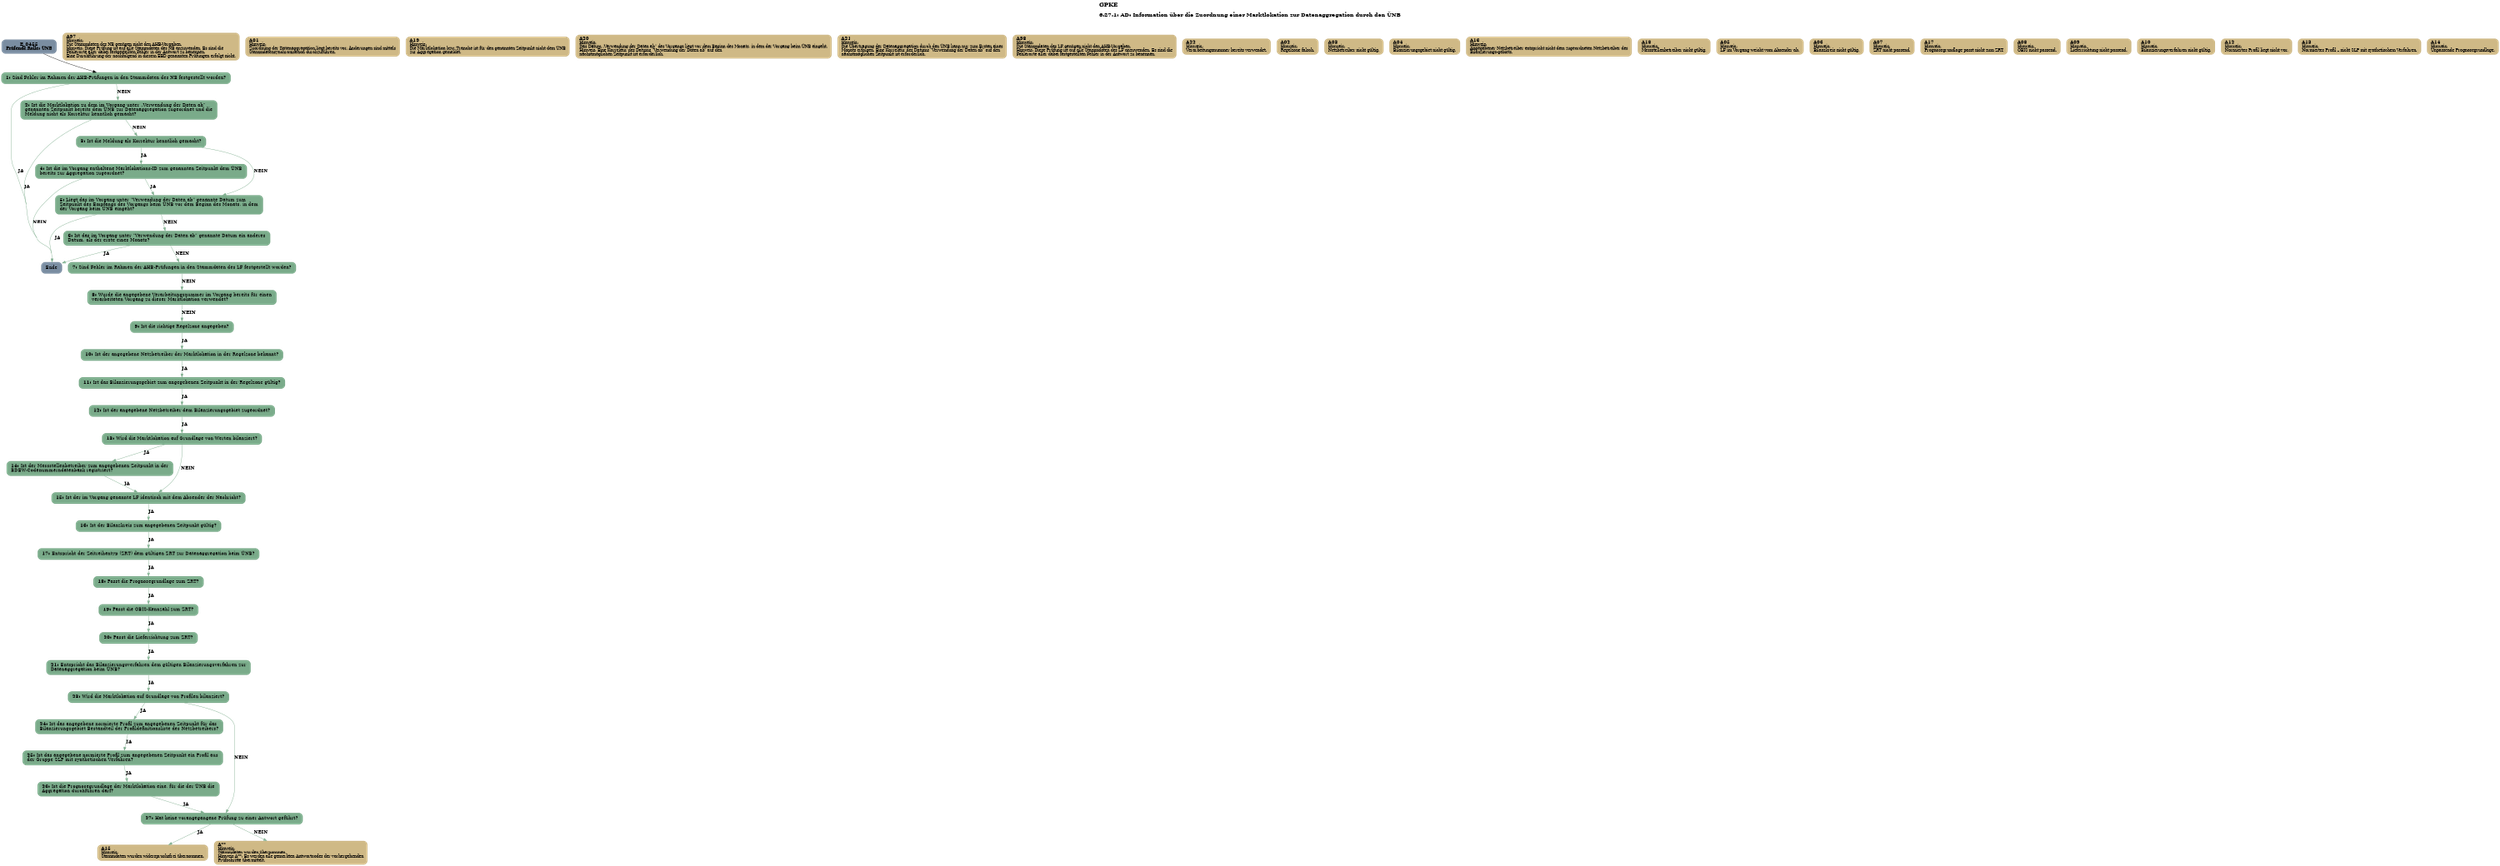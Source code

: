 digraph D {
    labelloc="t";
    label=<<B><FONT POINT-SIZE="18">GPKE</FONT></B><BR align="left"/><BR/><B><FONT POINT-SIZE="16">6.27.1: AD: Information über die Zuordnung einer Marktlokation zur Datenaggregation durch den ÜNB</FONT></B><BR align="left"/><BR/><BR/><BR/>>;
    ratio="compress";
    concentrate=true;
    pack=true;
    rankdir=TB;
    packmode="array";
    size="20,20";
    "Start" [margin="0.2,0.12", shape=box, style="filled,rounded", penwidth=0.0, fillcolor="#7a8da1", label=<<B>E_0455</B><BR align="center"/><FONT point-size="12"><B><U>Prüfende Rolle:</U> ÜNB</B></FONT><BR align="center"/>>];
    "1" [margin="0.2,0.12", shape=box, style="filled,rounded", penwidth=0.0, fillcolor="#7aab8a", label=<<B>1: </B>Sind Fehler im Rahmen der AHB-Prüfungen in den Stammdaten des NB festgestellt worden?<BR align="left"/>>];
    "A97" [margin="0.17,0.08", shape=box, style="filled,rounded", penwidth=0.0, fillcolor="#cfb986", label=<<B>A97</B><BR align="left"/><FONT point-size="12"><U>Hinweis:</U><BR align="left"/>Die Stammdaten des NB genügen nicht den AHB-Vorgaben.<BR align="left"/>Hinweis: Diese Prüfung ist auf alle Stammdaten des NB anzuwenden. Es sind die<BR align="left"/>Fehlerorte aller dabei festgestellten Fehler in der Antwort zu benennen.<BR align="left"/>Eine Durchführung der nachfolgend in diesem EBD genannten Prüfungen erfolgt nicht.<BR align="left"/></FONT>>];
    "Ende" [margin="0.2,0.12", shape=box, style="filled,rounded", penwidth=0.0, fillcolor="#7a8da1", label="Ende"];
    "2" [margin="0.2,0.12", shape=box, style="filled,rounded", penwidth=0.0, fillcolor="#7aab8a", label=<<B>2: </B>Ist die Marktlokation zu dem im Vorgang unter „Verwendung der Daten ab“<BR align="left"/>genannten Zeitpunkt bereits dem ÜNB zur Datenaggregation zugeordnet und die<BR align="left"/>Meldung nicht als Korrektur kenntlich gemacht?<BR align="left"/>>];
    "A01" [margin="0.17,0.08", shape=box, style="filled,rounded", penwidth=0.0, fillcolor="#cfb986", label=<<B>A01</B><BR align="left"/><FONT point-size="12"><U>Hinweis:</U><BR align="left"/>Zuordnung der Datenaggregation liegt bereits vor. Änderungen sind mittels<BR align="left"/>Stammdatensynchronisation durchzuführen.<BR align="left"/></FONT>>];
    "3" [margin="0.2,0.12", shape=box, style="filled,rounded", penwidth=0.0, fillcolor="#7aab8a", label=<<B>3: </B>Ist die Meldung als Korrektur kenntlich gemacht?<BR align="left"/>>];
    "4" [margin="0.2,0.12", shape=box, style="filled,rounded", penwidth=0.0, fillcolor="#7aab8a", label=<<B>4: </B>Ist die im Vorgang enthaltene Marktlokations-ID zum genannten Zeitpunkt dem ÜNB<BR align="left"/>bereits zur Aggregation zugeordnet?<BR align="left"/>>];
    "A19" [margin="0.17,0.08", shape=box, style="filled,rounded", penwidth=0.0, fillcolor="#cfb986", label=<<B>A19</B><BR align="left"/><FONT point-size="12"><U>Hinweis:</U><BR align="left"/>Die Marktlokation bzw. Tranche ist für den genannten Zeitpunkt nicht dem ÜNB<BR align="left"/>zur Aggregation gemeldet.<BR align="left"/></FONT>>];
    "5" [margin="0.2,0.12", shape=box, style="filled,rounded", penwidth=0.0, fillcolor="#7aab8a", label=<<B>5: </B>Liegt das im Vorgang unter "Verwendung der Daten ab" genannte Datum zum<BR align="left"/>Zeitpunkt des Empfangs des Vorgangs beim ÜNB vor dem Beginn des Monats, in dem<BR align="left"/>der Vorgang beim ÜNB eingeht?<BR align="left"/>>];
    "A20" [margin="0.17,0.08", shape=box, style="filled,rounded", penwidth=0.0, fillcolor="#cfb986", label=<<B>A20</B><BR align="left"/><FONT point-size="12"><U>Hinweis:</U><BR align="left"/>Das Datum „Verwendung der Daten ab“ des Vorgangs liegt vor dem Beginn des Monats, in dem der Vorgang beim ÜNB eingeht.<BR align="left"/>Hinweis: Eine Korrektur des Datums "Verwendung der Daten ab" auf den<BR align="left"/>nächstmöglichen Zeitpunkt ist erforderlich.<BR align="left"/></FONT>>];
    "6" [margin="0.2,0.12", shape=box, style="filled,rounded", penwidth=0.0, fillcolor="#7aab8a", label=<<B>6: </B>Ist das im Vorgang unter "Verwendung der Daten ab" genannte Datum ein anderes<BR align="left"/>Datum, als der erste eines Monats?<BR align="left"/>>];
    "A21" [margin="0.17,0.08", shape=box, style="filled,rounded", penwidth=0.0, fillcolor="#cfb986", label=<<B>A21</B><BR align="left"/><FONT point-size="12"><U>Hinweis:</U><BR align="left"/>Die Übertragung der Datenaggregation durch den ÜNB kann nur zum Ersten eines<BR align="left"/>Monats erfolgen. Eine Korrektur des Datums "Verwendung der Daten ab" auf den<BR align="left"/>nächstmöglichen Zeitpunkt ist erforderlich.<BR align="left"/></FONT>>];
    "7" [margin="0.2,0.12", shape=box, style="filled,rounded", penwidth=0.0, fillcolor="#7aab8a", label=<<B>7: </B>Sind Fehler im Rahmen der AHB-Prüfungen in den Stammdaten des LF festgestellt worden?<BR align="left"/>>];
    "A98" [margin="0.17,0.08", shape=box, style="filled,rounded", penwidth=0.0, fillcolor="#cfb986", label=<<B>A98</B><BR align="left"/><FONT point-size="12"><U>Hinweis:</U><BR align="left"/>Die Stammdaten des LF genügen nicht den AHB-Vorgaben.<BR align="left"/>Hinweis: Diese Prüfung ist auf alle Stammdaten des LF anzuwenden. Es sind die<BR align="left"/>Fehlerorte aller dabei festgestellten Fehler in der Antwort zu benennen.<BR align="left"/></FONT>>];
    "8" [margin="0.2,0.12", shape=box, style="filled,rounded", penwidth=0.0, fillcolor="#7aab8a", label=<<B>8: </B>Wurde die angegebene Verarbeitungsnummer im Vorgang bereits für einen<BR align="left"/>verarbeiteten Vorgang zu dieser Marktlokation verwendet?<BR align="left"/>>];
    "A22" [margin="0.17,0.08", shape=box, style="filled,rounded", penwidth=0.0, fillcolor="#cfb986", label=<<B>A22</B><BR align="left"/><FONT point-size="12"><U>Hinweis:</U><BR align="left"/>Verarbeitungsnummer bereits verwendet.<BR align="left"/></FONT>>];
    "9" [margin="0.2,0.12", shape=box, style="filled,rounded", penwidth=0.0, fillcolor="#7aab8a", label=<<B>9: </B>Ist die richtige Regelzone angegeben?<BR align="left"/>>];
    "A02" [margin="0.17,0.08", shape=box, style="filled,rounded", penwidth=0.0, fillcolor="#cfb986", label=<<B>A02</B><BR align="left"/><FONT point-size="12"><U>Hinweis:</U><BR align="left"/>Regelzone falsch.<BR align="left"/></FONT>>];
    "10" [margin="0.2,0.12", shape=box, style="filled,rounded", penwidth=0.0, fillcolor="#7aab8a", label=<<B>10: </B>Ist der angegebene Netzbetreiber der Marktlokation in der Regelzone bekannt?<BR align="left"/>>];
    "A03" [margin="0.17,0.08", shape=box, style="filled,rounded", penwidth=0.0, fillcolor="#cfb986", label=<<B>A03</B><BR align="left"/><FONT point-size="12"><U>Hinweis:</U><BR align="left"/>Netzbetreiber nicht gültig.<BR align="left"/></FONT>>];
    "11" [margin="0.2,0.12", shape=box, style="filled,rounded", penwidth=0.0, fillcolor="#7aab8a", label=<<B>11: </B>Ist das Bilanzierungsgebiet zum angegebenen Zeitpunkt in der Regelzone gültig?<BR align="left"/>>];
    "A04" [margin="0.17,0.08", shape=box, style="filled,rounded", penwidth=0.0, fillcolor="#cfb986", label=<<B>A04</B><BR align="left"/><FONT point-size="12"><U>Hinweis:</U><BR align="left"/>Bilanzierungsgebiet nicht gültig.<BR align="left"/></FONT>>];
    "12" [margin="0.2,0.12", shape=box, style="filled,rounded", penwidth=0.0, fillcolor="#7aab8a", label=<<B>12: </B>Ist der angegebene Netzbetreiber dem Bilanzierungsgebiet zugeordnet?<BR align="left"/>>];
    "A16" [margin="0.17,0.08", shape=box, style="filled,rounded", penwidth=0.0, fillcolor="#cfb986", label=<<B>A16</B><BR align="left"/><FONT point-size="12"><U>Hinweis:</U><BR align="left"/>Angegebener Netzbetreiber entspricht nicht dem zugeordneten Netzbetreiber des<BR align="left"/>Bilanzierungs-gebiets.<BR align="left"/></FONT>>];
    "13" [margin="0.2,0.12", shape=box, style="filled,rounded", penwidth=0.0, fillcolor="#7aab8a", label=<<B>13: </B>Wird die Marktlokation auf Grundlage von Werten bilanziert?<BR align="left"/>>];
    "14" [margin="0.2,0.12", shape=box, style="filled,rounded", penwidth=0.0, fillcolor="#7aab8a", label=<<B>14: </B>Ist der Messstellenbetreiber zum angegebenen Zeitpunkt in der<BR align="left"/>BDEW-Codenummerndatenbank registriert?<BR align="left"/>>];
    "A18" [margin="0.17,0.08", shape=box, style="filled,rounded", penwidth=0.0, fillcolor="#cfb986", label=<<B>A18</B><BR align="left"/><FONT point-size="12"><U>Hinweis:</U><BR align="left"/>Messstellenbetreiber nicht gültig.<BR align="left"/></FONT>>];
    "15" [margin="0.2,0.12", shape=box, style="filled,rounded", penwidth=0.0, fillcolor="#7aab8a", label=<<B>15: </B>Ist der im Vorgang genannte LF identisch mit dem Absender der Nachricht?<BR align="left"/>>];
    "A05" [margin="0.17,0.08", shape=box, style="filled,rounded", penwidth=0.0, fillcolor="#cfb986", label=<<B>A05</B><BR align="left"/><FONT point-size="12"><U>Hinweis:</U><BR align="left"/>LF im Vorgang weicht vom Absender ab.<BR align="left"/></FONT>>];
    "16" [margin="0.2,0.12", shape=box, style="filled,rounded", penwidth=0.0, fillcolor="#7aab8a", label=<<B>16: </B>Ist der Bilanzkreis zum angegebenen Zeitpunkt gültig?<BR align="left"/>>];
    "A06" [margin="0.17,0.08", shape=box, style="filled,rounded", penwidth=0.0, fillcolor="#cfb986", label=<<B>A06</B><BR align="left"/><FONT point-size="12"><U>Hinweis:</U><BR align="left"/>Bilanzkreis nicht gültig.<BR align="left"/></FONT>>];
    "17" [margin="0.2,0.12", shape=box, style="filled,rounded", penwidth=0.0, fillcolor="#7aab8a", label=<<B>17: </B>Entspricht der Zeitreihentyp (ZRT) dem gültigen ZRT zur Datenaggregation beim ÜNB?<BR align="left"/>>];
    "A07" [margin="0.17,0.08", shape=box, style="filled,rounded", penwidth=0.0, fillcolor="#cfb986", label=<<B>A07</B><BR align="left"/><FONT point-size="12"><U>Hinweis:</U><BR align="left"/>ZRT nicht passend.<BR align="left"/></FONT>>];
    "18" [margin="0.2,0.12", shape=box, style="filled,rounded", penwidth=0.0, fillcolor="#7aab8a", label=<<B>18: </B>Passt die Prognosegrundlage zum ZRT?<BR align="left"/>>];
    "A17" [margin="0.17,0.08", shape=box, style="filled,rounded", penwidth=0.0, fillcolor="#cfb986", label=<<B>A17</B><BR align="left"/><FONT point-size="12"><U>Hinweis:</U><BR align="left"/>Prognosegrundlage passt nicht zum ZRT.<BR align="left"/></FONT>>];
    "19" [margin="0.2,0.12", shape=box, style="filled,rounded", penwidth=0.0, fillcolor="#7aab8a", label=<<B>19: </B>Passt die OBIS-Kennzahl zum ZRT?<BR align="left"/>>];
    "A08" [margin="0.17,0.08", shape=box, style="filled,rounded", penwidth=0.0, fillcolor="#cfb986", label=<<B>A08</B><BR align="left"/><FONT point-size="12"><U>Hinweis:</U><BR align="left"/>OBIS nicht passend.<BR align="left"/></FONT>>];
    "20" [margin="0.2,0.12", shape=box, style="filled,rounded", penwidth=0.0, fillcolor="#7aab8a", label=<<B>20: </B>Passt die Lieferrichtung zum ZRT?<BR align="left"/>>];
    "A09" [margin="0.17,0.08", shape=box, style="filled,rounded", penwidth=0.0, fillcolor="#cfb986", label=<<B>A09</B><BR align="left"/><FONT point-size="12"><U>Hinweis:</U><BR align="left"/>Lieferrichtung nicht passend.<BR align="left"/></FONT>>];
    "21" [margin="0.2,0.12", shape=box, style="filled,rounded", penwidth=0.0, fillcolor="#7aab8a", label=<<B>21: </B>Entspricht das Bilanzierungsverfahren dem gültigen Bilanzierungsverfahren zur<BR align="left"/>Datenaggregation beim ÜNB?<BR align="left"/>>];
    "A10" [margin="0.17,0.08", shape=box, style="filled,rounded", penwidth=0.0, fillcolor="#cfb986", label=<<B>A10</B><BR align="left"/><FONT point-size="12"><U>Hinweis:</U><BR align="left"/>Bilanzierungsverfahren nicht gültig.<BR align="left"/></FONT>>];
    "23" [margin="0.2,0.12", shape=box, style="filled,rounded", penwidth=0.0, fillcolor="#7aab8a", label=<<B>23: </B>Wird die Marktlokation auf Grundlage von Profilen bilanziert?<BR align="left"/>>];
    "24" [margin="0.2,0.12", shape=box, style="filled,rounded", penwidth=0.0, fillcolor="#7aab8a", label=<<B>24: </B>Ist das angegebene normierte Profil zum angegebenen Zeitpunkt für das<BR align="left"/>Bilanzierungsgebiet Bestandteil der Profildefinitionsliste des Netzbetreibers?<BR align="left"/>>];
    "A12" [margin="0.17,0.08", shape=box, style="filled,rounded", penwidth=0.0, fillcolor="#cfb986", label=<<B>A12</B><BR align="left"/><FONT point-size="12"><U>Hinweis:</U><BR align="left"/>Normiertes Profil liegt nicht vor.<BR align="left"/></FONT>>];
    "25" [margin="0.2,0.12", shape=box, style="filled,rounded", penwidth=0.0, fillcolor="#7aab8a", label=<<B>25: </B>Ist das angegebene normierte Profil zum angegebenen Zeitpunkt ein Profil aus<BR align="left"/>der Gruppe SLP mit synthetischen Verfahren?<BR align="left"/>>];
    "A13" [margin="0.17,0.08", shape=box, style="filled,rounded", penwidth=0.0, fillcolor="#cfb986", label=<<B>A13</B><BR align="left"/><FONT point-size="12"><U>Hinweis:</U><BR align="left"/>Normiertes Profil – nicht SLP mit synthetischem Verfahren.<BR align="left"/></FONT>>];
    "26" [margin="0.2,0.12", shape=box, style="filled,rounded", penwidth=0.0, fillcolor="#7aab8a", label=<<B>26: </B>Ist die Prognosegrundlage der Marktlokation eine, für die der ÜNB die<BR align="left"/>Aggregation durchführen darf?<BR align="left"/>>];
    "A14" [margin="0.17,0.08", shape=box, style="filled,rounded", penwidth=0.0, fillcolor="#cfb986", label=<<B>A14</B><BR align="left"/><FONT point-size="12"><U>Hinweis:</U><BR align="left"/>Unpassende Prognosegrundlage.<BR align="left"/></FONT>>];
    "27" [margin="0.2,0.12", shape=box, style="filled,rounded", penwidth=0.0, fillcolor="#7aab8a", label=<<B>27: </B>Hat keine vorangegangene Prüfung zu einer Antwort geführt?<BR align="left"/>>];
    "A15" [margin="0.17,0.08", shape=box, style="filled,rounded", penwidth=0.0, fillcolor="#cfb986", label=<<B>A15</B><BR align="left"/><FONT point-size="12"><U>Hinweis:</U><BR align="left"/>Stammdaten wurden widerspruchsfrei übernommen.<BR align="left"/></FONT>>];
    "A**" [margin="0.17,0.08", shape=box, style="filled,rounded", penwidth=0.0, fillcolor="#cfb986", label=<<B>A**</B><BR align="left"/><FONT point-size="12"><U>Hinweis:</U><BR align="left"/>Stammdaten wurden übernommen.<BR align="left"/>Hinweis A**: Es werden alle gemerkten Antwortcodes der vorhergehenden<BR align="left"/>Prüfschritte übermittelt.<BR align="left"/></FONT>>];

    "Start" -> "1";
    "1" -> "Ende" [label=<<B>JA</B>>, color="#7aab8a"];
    "1" -> "2" [label=<<B>NEIN</B>>, color="#7aab8a"];
    "2" -> "Ende" [label=<<B>JA</B>>, color="#7aab8a"];
    "2" -> "3" [label=<<B>NEIN</B>>, color="#7aab8a"];
    "3" -> "4" [label=<<B>JA</B>>, color="#7aab8a"];
    "3" -> "5" [label=<<B>NEIN</B>>, color="#7aab8a"];
    "4" -> "Ende" [label=<<B>NEIN</B>>, color="#7aab8a"];
    "4" -> "5" [label=<<B>JA</B>>, color="#7aab8a"];
    "5" -> "Ende" [label=<<B>JA</B>>, color="#7aab8a"];
    "5" -> "6" [label=<<B>NEIN</B>>, color="#7aab8a"];
    "6" -> "Ende" [label=<<B>JA</B>>, color="#7aab8a"];
    "6" -> "7" [label=<<B>NEIN</B>>, color="#7aab8a"];
    "7" -> "8" [label=<<B>NEIN</B>>, color="#7aab8a"];
    "8" -> "9" [label=<<B>NEIN</B>>, color="#7aab8a"];
    "9" -> "10" [label=<<B>JA</B>>, color="#7aab8a"];
    "10" -> "11" [label=<<B>JA</B>>, color="#7aab8a"];
    "11" -> "12" [label=<<B>JA</B>>, color="#7aab8a"];
    "12" -> "13" [label=<<B>JA</B>>, color="#7aab8a"];
    "13" -> "14" [label=<<B>JA</B>>, color="#7aab8a"];
    "13" -> "15" [label=<<B>NEIN</B>>, color="#7aab8a"];
    "14" -> "15" [label=<<B>JA</B>>, color="#7aab8a"];
    "15" -> "16" [label=<<B>JA</B>>, color="#7aab8a"];
    "16" -> "17" [label=<<B>JA</B>>, color="#7aab8a"];
    "17" -> "18" [label=<<B>JA</B>>, color="#7aab8a"];
    "18" -> "19" [label=<<B>JA</B>>, color="#7aab8a"];
    "19" -> "20" [label=<<B>JA</B>>, color="#7aab8a"];
    "20" -> "21" [label=<<B>JA</B>>, color="#7aab8a"];
    "21" -> "23" [label=<<B>JA</B>>, color="#7aab8a"];
    "23" -> "24" [label=<<B>JA</B>>, color="#7aab8a"];
    "23" -> "27" [label=<<B>NEIN</B>>, color="#7aab8a"];
    "24" -> "25" [label=<<B>JA</B>>, color="#7aab8a"];
    "25" -> "26" [label=<<B>JA</B>>, color="#7aab8a"];
    "26" -> "27" [label=<<B>JA</B>>, color="#7aab8a"];
    "27" -> "A15" [label=<<B>JA</B>>, color="#7aab8a"];
    "27" -> "A**" [label=<<B>NEIN</B>>, color="#7aab8a"];

    bgcolor="transparent";
}